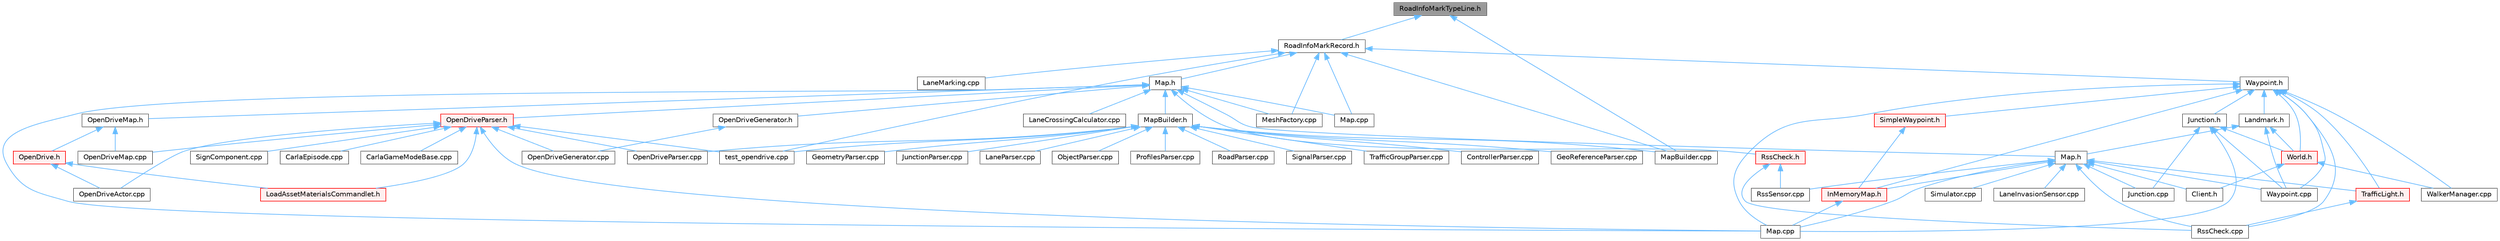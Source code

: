 digraph "RoadInfoMarkTypeLine.h"
{
 // INTERACTIVE_SVG=YES
 // LATEX_PDF_SIZE
  bgcolor="transparent";
  edge [fontname=Helvetica,fontsize=10,labelfontname=Helvetica,labelfontsize=10];
  node [fontname=Helvetica,fontsize=10,shape=box,height=0.2,width=0.4];
  Node1 [id="Node000001",label="RoadInfoMarkTypeLine.h",height=0.2,width=0.4,color="gray40", fillcolor="grey60", style="filled", fontcolor="black",tooltip=" "];
  Node1 -> Node2 [id="edge1_Node000001_Node000002",dir="back",color="steelblue1",style="solid",tooltip=" "];
  Node2 [id="Node000002",label="MapBuilder.cpp",height=0.2,width=0.4,color="grey40", fillcolor="white", style="filled",URL="$df/da9/MapBuilder_8cpp.html",tooltip=" "];
  Node1 -> Node3 [id="edge2_Node000001_Node000003",dir="back",color="steelblue1",style="solid",tooltip=" "];
  Node3 [id="Node000003",label="RoadInfoMarkRecord.h",height=0.2,width=0.4,color="grey40", fillcolor="white", style="filled",URL="$dd/d32/RoadInfoMarkRecord_8h.html",tooltip=" "];
  Node3 -> Node4 [id="edge3_Node000003_Node000004",dir="back",color="steelblue1",style="solid",tooltip=" "];
  Node4 [id="Node000004",label="LaneMarking.cpp",height=0.2,width=0.4,color="grey40", fillcolor="white", style="filled",URL="$dc/d65/LaneMarking_8cpp.html",tooltip=" "];
  Node3 -> Node5 [id="edge4_Node000003_Node000005",dir="back",color="steelblue1",style="solid",tooltip=" "];
  Node5 [id="Node000005",label="Map.cpp",height=0.2,width=0.4,color="grey40", fillcolor="white", style="filled",URL="$d9/d5a/road_2Map_8cpp.html",tooltip=" "];
  Node3 -> Node6 [id="edge5_Node000003_Node000006",dir="back",color="steelblue1",style="solid",tooltip=" "];
  Node6 [id="Node000006",label="Map.h",height=0.2,width=0.4,color="grey40", fillcolor="white", style="filled",URL="$df/d64/road_2Map_8h.html",tooltip=" "];
  Node6 -> Node7 [id="edge6_Node000006_Node000007",dir="back",color="steelblue1",style="solid",tooltip=" "];
  Node7 [id="Node000007",label="LaneCrossingCalculator.cpp",height=0.2,width=0.4,color="grey40", fillcolor="white", style="filled",URL="$d5/da4/LaneCrossingCalculator_8cpp.html",tooltip=" "];
  Node6 -> Node8 [id="edge7_Node000006_Node000008",dir="back",color="steelblue1",style="solid",tooltip=" "];
  Node8 [id="Node000008",label="Map.cpp",height=0.2,width=0.4,color="grey40", fillcolor="white", style="filled",URL="$db/da0/client_2Map_8cpp.html",tooltip=" "];
  Node6 -> Node5 [id="edge8_Node000006_Node000005",dir="back",color="steelblue1",style="solid",tooltip=" "];
  Node6 -> Node9 [id="edge9_Node000006_Node000009",dir="back",color="steelblue1",style="solid",tooltip=" "];
  Node9 [id="Node000009",label="Map.h",height=0.2,width=0.4,color="grey40", fillcolor="white", style="filled",URL="$d4/d9d/client_2Map_8h.html",tooltip=" "];
  Node9 -> Node10 [id="edge10_Node000009_Node000010",dir="back",color="steelblue1",style="solid",tooltip=" "];
  Node10 [id="Node000010",label="Client.h",height=0.2,width=0.4,color="grey40", fillcolor="white", style="filled",URL="$dd/de3/client_2Client_8h.html",tooltip=" "];
  Node9 -> Node11 [id="edge11_Node000009_Node000011",dir="back",color="steelblue1",style="solid",tooltip=" "];
  Node11 [id="Node000011",label="InMemoryMap.h",height=0.2,width=0.4,color="red", fillcolor="#FFF0F0", style="filled",URL="$d3/d89/InMemoryMap_8h.html",tooltip=" "];
  Node11 -> Node8 [id="edge12_Node000011_Node000008",dir="back",color="steelblue1",style="solid",tooltip=" "];
  Node9 -> Node22 [id="edge13_Node000009_Node000022",dir="back",color="steelblue1",style="solid",tooltip=" "];
  Node22 [id="Node000022",label="Junction.cpp",height=0.2,width=0.4,color="grey40", fillcolor="white", style="filled",URL="$da/d17/Junction_8cpp.html",tooltip=" "];
  Node9 -> Node23 [id="edge14_Node000009_Node000023",dir="back",color="steelblue1",style="solid",tooltip=" "];
  Node23 [id="Node000023",label="LaneInvasionSensor.cpp",height=0.2,width=0.4,color="grey40", fillcolor="white", style="filled",URL="$dd/dbc/LibCarla_2source_2carla_2client_2LaneInvasionSensor_8cpp.html",tooltip=" "];
  Node9 -> Node8 [id="edge15_Node000009_Node000008",dir="back",color="steelblue1",style="solid",tooltip=" "];
  Node9 -> Node24 [id="edge16_Node000009_Node000024",dir="back",color="steelblue1",style="solid",tooltip=" "];
  Node24 [id="Node000024",label="RssCheck.cpp",height=0.2,width=0.4,color="grey40", fillcolor="white", style="filled",URL="$d0/dce/RssCheck_8cpp.html",tooltip=" "];
  Node9 -> Node25 [id="edge17_Node000009_Node000025",dir="back",color="steelblue1",style="solid",tooltip=" "];
  Node25 [id="Node000025",label="RssSensor.cpp",height=0.2,width=0.4,color="grey40", fillcolor="white", style="filled",URL="$d8/d77/LibCarla_2source_2carla_2rss_2RssSensor_8cpp.html",tooltip=" "];
  Node9 -> Node26 [id="edge18_Node000009_Node000026",dir="back",color="steelblue1",style="solid",tooltip=" "];
  Node26 [id="Node000026",label="Simulator.cpp",height=0.2,width=0.4,color="grey40", fillcolor="white", style="filled",URL="$d2/d0c/Simulator_8cpp.html",tooltip=" "];
  Node9 -> Node27 [id="edge19_Node000009_Node000027",dir="back",color="steelblue1",style="solid",tooltip=" "];
  Node27 [id="Node000027",label="TrafficLight.h",height=0.2,width=0.4,color="red", fillcolor="#FFF0F0", style="filled",URL="$d5/d9e/TrafficLight_8h.html",tooltip=" "];
  Node27 -> Node24 [id="edge20_Node000027_Node000024",dir="back",color="steelblue1",style="solid",tooltip=" "];
  Node9 -> Node51 [id="edge21_Node000009_Node000051",dir="back",color="steelblue1",style="solid",tooltip=" "];
  Node51 [id="Node000051",label="Waypoint.cpp",height=0.2,width=0.4,color="grey40", fillcolor="white", style="filled",URL="$d7/def/client_2Waypoint_8cpp.html",tooltip=" "];
  Node6 -> Node52 [id="edge22_Node000006_Node000052",dir="back",color="steelblue1",style="solid",tooltip=" "];
  Node52 [id="Node000052",label="MapBuilder.h",height=0.2,width=0.4,color="grey40", fillcolor="white", style="filled",URL="$de/d3b/MapBuilder_8h.html",tooltip=" "];
  Node52 -> Node53 [id="edge23_Node000052_Node000053",dir="back",color="steelblue1",style="solid",tooltip=" "];
  Node53 [id="Node000053",label="ControllerParser.cpp",height=0.2,width=0.4,color="grey40", fillcolor="white", style="filled",URL="$df/d60/ControllerParser_8cpp.html",tooltip=" "];
  Node52 -> Node54 [id="edge24_Node000052_Node000054",dir="back",color="steelblue1",style="solid",tooltip=" "];
  Node54 [id="Node000054",label="GeoReferenceParser.cpp",height=0.2,width=0.4,color="grey40", fillcolor="white", style="filled",URL="$d9/d3e/GeoReferenceParser_8cpp.html",tooltip=" "];
  Node52 -> Node55 [id="edge25_Node000052_Node000055",dir="back",color="steelblue1",style="solid",tooltip=" "];
  Node55 [id="Node000055",label="GeometryParser.cpp",height=0.2,width=0.4,color="grey40", fillcolor="white", style="filled",URL="$d8/d49/GeometryParser_8cpp.html",tooltip=" "];
  Node52 -> Node56 [id="edge26_Node000052_Node000056",dir="back",color="steelblue1",style="solid",tooltip=" "];
  Node56 [id="Node000056",label="JunctionParser.cpp",height=0.2,width=0.4,color="grey40", fillcolor="white", style="filled",URL="$d6/d98/JunctionParser_8cpp.html",tooltip=" "];
  Node52 -> Node57 [id="edge27_Node000052_Node000057",dir="back",color="steelblue1",style="solid",tooltip=" "];
  Node57 [id="Node000057",label="LaneParser.cpp",height=0.2,width=0.4,color="grey40", fillcolor="white", style="filled",URL="$d0/d2e/LaneParser_8cpp.html",tooltip=" "];
  Node52 -> Node2 [id="edge28_Node000052_Node000002",dir="back",color="steelblue1",style="solid",tooltip=" "];
  Node52 -> Node58 [id="edge29_Node000052_Node000058",dir="back",color="steelblue1",style="solid",tooltip=" "];
  Node58 [id="Node000058",label="ObjectParser.cpp",height=0.2,width=0.4,color="grey40", fillcolor="white", style="filled",URL="$d9/df7/ObjectParser_8cpp.html",tooltip=" "];
  Node52 -> Node59 [id="edge30_Node000052_Node000059",dir="back",color="steelblue1",style="solid",tooltip=" "];
  Node59 [id="Node000059",label="OpenDriveParser.cpp",height=0.2,width=0.4,color="grey40", fillcolor="white", style="filled",URL="$da/d5a/OpenDriveParser_8cpp.html",tooltip=" "];
  Node52 -> Node60 [id="edge31_Node000052_Node000060",dir="back",color="steelblue1",style="solid",tooltip=" "];
  Node60 [id="Node000060",label="ProfilesParser.cpp",height=0.2,width=0.4,color="grey40", fillcolor="white", style="filled",URL="$d4/d6a/ProfilesParser_8cpp.html",tooltip=" "];
  Node52 -> Node61 [id="edge32_Node000052_Node000061",dir="back",color="steelblue1",style="solid",tooltip=" "];
  Node61 [id="Node000061",label="RoadParser.cpp",height=0.2,width=0.4,color="grey40", fillcolor="white", style="filled",URL="$d7/d69/RoadParser_8cpp.html",tooltip=" "];
  Node52 -> Node62 [id="edge33_Node000052_Node000062",dir="back",color="steelblue1",style="solid",tooltip=" "];
  Node62 [id="Node000062",label="SignalParser.cpp",height=0.2,width=0.4,color="grey40", fillcolor="white", style="filled",URL="$d1/d01/SignalParser_8cpp.html",tooltip=" "];
  Node52 -> Node63 [id="edge34_Node000052_Node000063",dir="back",color="steelblue1",style="solid",tooltip=" "];
  Node63 [id="Node000063",label="TrafficGroupParser.cpp",height=0.2,width=0.4,color="grey40", fillcolor="white", style="filled",URL="$d3/d28/TrafficGroupParser_8cpp.html",tooltip=" "];
  Node52 -> Node64 [id="edge35_Node000052_Node000064",dir="back",color="steelblue1",style="solid",tooltip=" "];
  Node64 [id="Node000064",label="test_opendrive.cpp",height=0.2,width=0.4,color="grey40", fillcolor="white", style="filled",URL="$d1/dc0/test__opendrive_8cpp.html",tooltip=" "];
  Node6 -> Node65 [id="edge36_Node000006_Node000065",dir="back",color="steelblue1",style="solid",tooltip=" "];
  Node65 [id="Node000065",label="MeshFactory.cpp",height=0.2,width=0.4,color="grey40", fillcolor="white", style="filled",URL="$dd/d9c/MeshFactory_8cpp.html",tooltip=" "];
  Node6 -> Node66 [id="edge37_Node000006_Node000066",dir="back",color="steelblue1",style="solid",tooltip=" "];
  Node66 [id="Node000066",label="OpenDriveGenerator.h",height=0.2,width=0.4,color="grey40", fillcolor="white", style="filled",URL="$d9/df1/OpenDriveGenerator_8h.html",tooltip=" "];
  Node66 -> Node67 [id="edge38_Node000066_Node000067",dir="back",color="steelblue1",style="solid",tooltip=" "];
  Node67 [id="Node000067",label="OpenDriveGenerator.cpp",height=0.2,width=0.4,color="grey40", fillcolor="white", style="filled",URL="$dc/d85/OpenDriveGenerator_8cpp.html",tooltip=" "];
  Node6 -> Node68 [id="edge39_Node000006_Node000068",dir="back",color="steelblue1",style="solid",tooltip=" "];
  Node68 [id="Node000068",label="OpenDriveMap.h",height=0.2,width=0.4,color="grey40", fillcolor="white", style="filled",URL="$d6/d95/OpenDriveMap_8h.html",tooltip=" "];
  Node68 -> Node69 [id="edge40_Node000068_Node000069",dir="back",color="steelblue1",style="solid",tooltip=" "];
  Node69 [id="Node000069",label="OpenDrive.h",height=0.2,width=0.4,color="red", fillcolor="#FFF0F0", style="filled",URL="$d1/d9b/Unreal_2CarlaUE4_2Plugins_2Carla_2Source_2Carla_2OpenDrive_2OpenDrive_8h.html",tooltip=" "];
  Node69 -> Node105 [id="edge41_Node000069_Node000105",dir="back",color="steelblue1",style="solid",tooltip=" "];
  Node105 [id="Node000105",label="LoadAssetMaterialsCommandlet.h",height=0.2,width=0.4,color="red", fillcolor="#FFF0F0", style="filled",URL="$d9/d9c/LoadAssetMaterialsCommandlet_8h.html",tooltip=" "];
  Node69 -> Node106 [id="edge42_Node000069_Node000106",dir="back",color="steelblue1",style="solid",tooltip=" "];
  Node106 [id="Node000106",label="OpenDriveActor.cpp",height=0.2,width=0.4,color="grey40", fillcolor="white", style="filled",URL="$d4/de0/OpenDriveActor_8cpp.html",tooltip=" "];
  Node68 -> Node189 [id="edge43_Node000068_Node000189",dir="back",color="steelblue1",style="solid",tooltip=" "];
  Node189 [id="Node000189",label="OpenDriveMap.cpp",height=0.2,width=0.4,color="grey40", fillcolor="white", style="filled",URL="$d6/de7/OpenDriveMap_8cpp.html",tooltip=" "];
  Node6 -> Node190 [id="edge44_Node000006_Node000190",dir="back",color="steelblue1",style="solid",tooltip=" "];
  Node190 [id="Node000190",label="OpenDriveParser.h",height=0.2,width=0.4,color="red", fillcolor="#FFF0F0", style="filled",URL="$d1/dd9/OpenDriveParser_8h.html",tooltip=" "];
  Node190 -> Node77 [id="edge45_Node000190_Node000077",dir="back",color="steelblue1",style="solid",tooltip=" "];
  Node77 [id="Node000077",label="CarlaEpisode.cpp",height=0.2,width=0.4,color="grey40", fillcolor="white", style="filled",URL="$d6/dd9/CarlaEpisode_8cpp.html",tooltip=" "];
  Node190 -> Node73 [id="edge46_Node000190_Node000073",dir="back",color="steelblue1",style="solid",tooltip=" "];
  Node73 [id="Node000073",label="CarlaGameModeBase.cpp",height=0.2,width=0.4,color="grey40", fillcolor="white", style="filled",URL="$d0/d2e/CarlaGameModeBase_8cpp.html",tooltip=" "];
  Node190 -> Node105 [id="edge47_Node000190_Node000105",dir="back",color="steelblue1",style="solid",tooltip=" "];
  Node190 -> Node8 [id="edge48_Node000190_Node000008",dir="back",color="steelblue1",style="solid",tooltip=" "];
  Node190 -> Node106 [id="edge49_Node000190_Node000106",dir="back",color="steelblue1",style="solid",tooltip=" "];
  Node190 -> Node67 [id="edge50_Node000190_Node000067",dir="back",color="steelblue1",style="solid",tooltip=" "];
  Node190 -> Node189 [id="edge51_Node000190_Node000189",dir="back",color="steelblue1",style="solid",tooltip=" "];
  Node190 -> Node59 [id="edge52_Node000190_Node000059",dir="back",color="steelblue1",style="solid",tooltip=" "];
  Node190 -> Node108 [id="edge53_Node000190_Node000108",dir="back",color="steelblue1",style="solid",tooltip=" "];
  Node108 [id="Node000108",label="SignComponent.cpp",height=0.2,width=0.4,color="grey40", fillcolor="white", style="filled",URL="$d9/dbd/SignComponent_8cpp.html",tooltip=" "];
  Node190 -> Node64 [id="edge54_Node000190_Node000064",dir="back",color="steelblue1",style="solid",tooltip=" "];
  Node6 -> Node191 [id="edge55_Node000006_Node000191",dir="back",color="steelblue1",style="solid",tooltip=" "];
  Node191 [id="Node000191",label="RssCheck.h",height=0.2,width=0.4,color="red", fillcolor="#FFF0F0", style="filled",URL="$d8/dab/RssCheck_8h.html",tooltip=" "];
  Node191 -> Node24 [id="edge56_Node000191_Node000024",dir="back",color="steelblue1",style="solid",tooltip=" "];
  Node191 -> Node25 [id="edge57_Node000191_Node000025",dir="back",color="steelblue1",style="solid",tooltip=" "];
  Node3 -> Node2 [id="edge58_Node000003_Node000002",dir="back",color="steelblue1",style="solid",tooltip=" "];
  Node3 -> Node65 [id="edge59_Node000003_Node000065",dir="back",color="steelblue1",style="solid",tooltip=" "];
  Node3 -> Node194 [id="edge60_Node000003_Node000194",dir="back",color="steelblue1",style="solid",tooltip=" "];
  Node194 [id="Node000194",label="Waypoint.h",height=0.2,width=0.4,color="grey40", fillcolor="white", style="filled",URL="$d0/d47/client_2Waypoint_8h.html",tooltip=" "];
  Node194 -> Node11 [id="edge61_Node000194_Node000011",dir="back",color="steelblue1",style="solid",tooltip=" "];
  Node194 -> Node195 [id="edge62_Node000194_Node000195",dir="back",color="steelblue1",style="solid",tooltip=" "];
  Node195 [id="Node000195",label="Junction.h",height=0.2,width=0.4,color="grey40", fillcolor="white", style="filled",URL="$dd/d55/client_2Junction_8h.html",tooltip=" "];
  Node195 -> Node22 [id="edge63_Node000195_Node000022",dir="back",color="steelblue1",style="solid",tooltip=" "];
  Node195 -> Node8 [id="edge64_Node000195_Node000008",dir="back",color="steelblue1",style="solid",tooltip=" "];
  Node195 -> Node51 [id="edge65_Node000195_Node000051",dir="back",color="steelblue1",style="solid",tooltip=" "];
  Node195 -> Node196 [id="edge66_Node000195_Node000196",dir="back",color="steelblue1",style="solid",tooltip=" "];
  Node196 [id="Node000196",label="World.h",height=0.2,width=0.4,color="red", fillcolor="#FFF0F0", style="filled",URL="$dd/d5b/World_8h.html",tooltip=" "];
  Node196 -> Node10 [id="edge67_Node000196_Node000010",dir="back",color="steelblue1",style="solid",tooltip=" "];
  Node196 -> Node42 [id="edge68_Node000196_Node000042",dir="back",color="steelblue1",style="solid",tooltip=" "];
  Node42 [id="Node000042",label="WalkerManager.cpp",height=0.2,width=0.4,color="grey40", fillcolor="white", style="filled",URL="$d2/dbb/WalkerManager_8cpp.html",tooltip=" "];
  Node194 -> Node237 [id="edge69_Node000194_Node000237",dir="back",color="steelblue1",style="solid",tooltip=" "];
  Node237 [id="Node000237",label="Landmark.h",height=0.2,width=0.4,color="grey40", fillcolor="white", style="filled",URL="$db/d18/Landmark_8h.html",tooltip=" "];
  Node237 -> Node9 [id="edge70_Node000237_Node000009",dir="back",color="steelblue1",style="solid",tooltip=" "];
  Node237 -> Node51 [id="edge71_Node000237_Node000051",dir="back",color="steelblue1",style="solid",tooltip=" "];
  Node237 -> Node196 [id="edge72_Node000237_Node000196",dir="back",color="steelblue1",style="solid",tooltip=" "];
  Node194 -> Node8 [id="edge73_Node000194_Node000008",dir="back",color="steelblue1",style="solid",tooltip=" "];
  Node194 -> Node24 [id="edge74_Node000194_Node000024",dir="back",color="steelblue1",style="solid",tooltip=" "];
  Node194 -> Node238 [id="edge75_Node000194_Node000238",dir="back",color="steelblue1",style="solid",tooltip=" "];
  Node238 [id="Node000238",label="SimpleWaypoint.h",height=0.2,width=0.4,color="red", fillcolor="#FFF0F0", style="filled",URL="$d7/dd3/SimpleWaypoint_8h.html",tooltip=" "];
  Node238 -> Node11 [id="edge76_Node000238_Node000011",dir="back",color="steelblue1",style="solid",tooltip=" "];
  Node194 -> Node27 [id="edge77_Node000194_Node000027",dir="back",color="steelblue1",style="solid",tooltip=" "];
  Node194 -> Node42 [id="edge78_Node000194_Node000042",dir="back",color="steelblue1",style="solid",tooltip=" "];
  Node194 -> Node51 [id="edge79_Node000194_Node000051",dir="back",color="steelblue1",style="solid",tooltip=" "];
  Node194 -> Node196 [id="edge80_Node000194_Node000196",dir="back",color="steelblue1",style="solid",tooltip=" "];
  Node3 -> Node64 [id="edge81_Node000003_Node000064",dir="back",color="steelblue1",style="solid",tooltip=" "];
}

